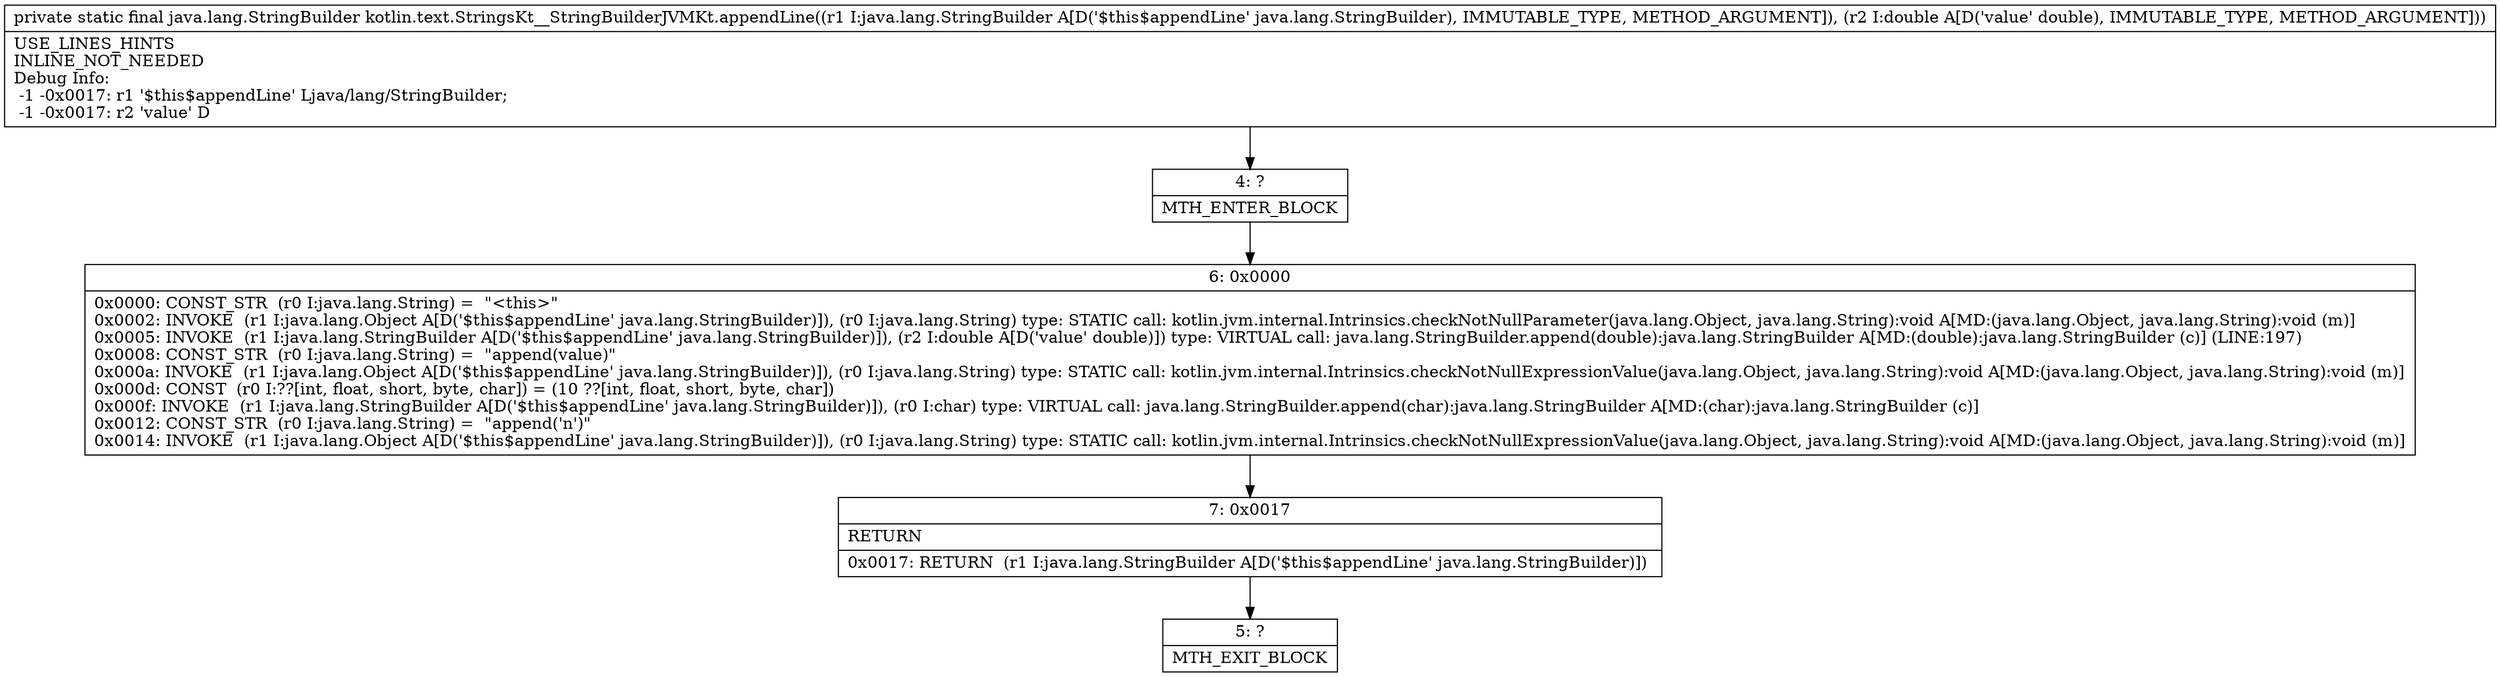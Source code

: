 digraph "CFG forkotlin.text.StringsKt__StringBuilderJVMKt.appendLine(Ljava\/lang\/StringBuilder;D)Ljava\/lang\/StringBuilder;" {
Node_4 [shape=record,label="{4\:\ ?|MTH_ENTER_BLOCK\l}"];
Node_6 [shape=record,label="{6\:\ 0x0000|0x0000: CONST_STR  (r0 I:java.lang.String) =  \"\<this\>\" \l0x0002: INVOKE  (r1 I:java.lang.Object A[D('$this$appendLine' java.lang.StringBuilder)]), (r0 I:java.lang.String) type: STATIC call: kotlin.jvm.internal.Intrinsics.checkNotNullParameter(java.lang.Object, java.lang.String):void A[MD:(java.lang.Object, java.lang.String):void (m)]\l0x0005: INVOKE  (r1 I:java.lang.StringBuilder A[D('$this$appendLine' java.lang.StringBuilder)]), (r2 I:double A[D('value' double)]) type: VIRTUAL call: java.lang.StringBuilder.append(double):java.lang.StringBuilder A[MD:(double):java.lang.StringBuilder (c)] (LINE:197)\l0x0008: CONST_STR  (r0 I:java.lang.String) =  \"append(value)\" \l0x000a: INVOKE  (r1 I:java.lang.Object A[D('$this$appendLine' java.lang.StringBuilder)]), (r0 I:java.lang.String) type: STATIC call: kotlin.jvm.internal.Intrinsics.checkNotNullExpressionValue(java.lang.Object, java.lang.String):void A[MD:(java.lang.Object, java.lang.String):void (m)]\l0x000d: CONST  (r0 I:??[int, float, short, byte, char]) = (10 ??[int, float, short, byte, char]) \l0x000f: INVOKE  (r1 I:java.lang.StringBuilder A[D('$this$appendLine' java.lang.StringBuilder)]), (r0 I:char) type: VIRTUAL call: java.lang.StringBuilder.append(char):java.lang.StringBuilder A[MD:(char):java.lang.StringBuilder (c)]\l0x0012: CONST_STR  (r0 I:java.lang.String) =  \"append('n')\" \l0x0014: INVOKE  (r1 I:java.lang.Object A[D('$this$appendLine' java.lang.StringBuilder)]), (r0 I:java.lang.String) type: STATIC call: kotlin.jvm.internal.Intrinsics.checkNotNullExpressionValue(java.lang.Object, java.lang.String):void A[MD:(java.lang.Object, java.lang.String):void (m)]\l}"];
Node_7 [shape=record,label="{7\:\ 0x0017|RETURN\l|0x0017: RETURN  (r1 I:java.lang.StringBuilder A[D('$this$appendLine' java.lang.StringBuilder)]) \l}"];
Node_5 [shape=record,label="{5\:\ ?|MTH_EXIT_BLOCK\l}"];
MethodNode[shape=record,label="{private static final java.lang.StringBuilder kotlin.text.StringsKt__StringBuilderJVMKt.appendLine((r1 I:java.lang.StringBuilder A[D('$this$appendLine' java.lang.StringBuilder), IMMUTABLE_TYPE, METHOD_ARGUMENT]), (r2 I:double A[D('value' double), IMMUTABLE_TYPE, METHOD_ARGUMENT]))  | USE_LINES_HINTS\lINLINE_NOT_NEEDED\lDebug Info:\l  \-1 \-0x0017: r1 '$this$appendLine' Ljava\/lang\/StringBuilder;\l  \-1 \-0x0017: r2 'value' D\l}"];
MethodNode -> Node_4;Node_4 -> Node_6;
Node_6 -> Node_7;
Node_7 -> Node_5;
}

